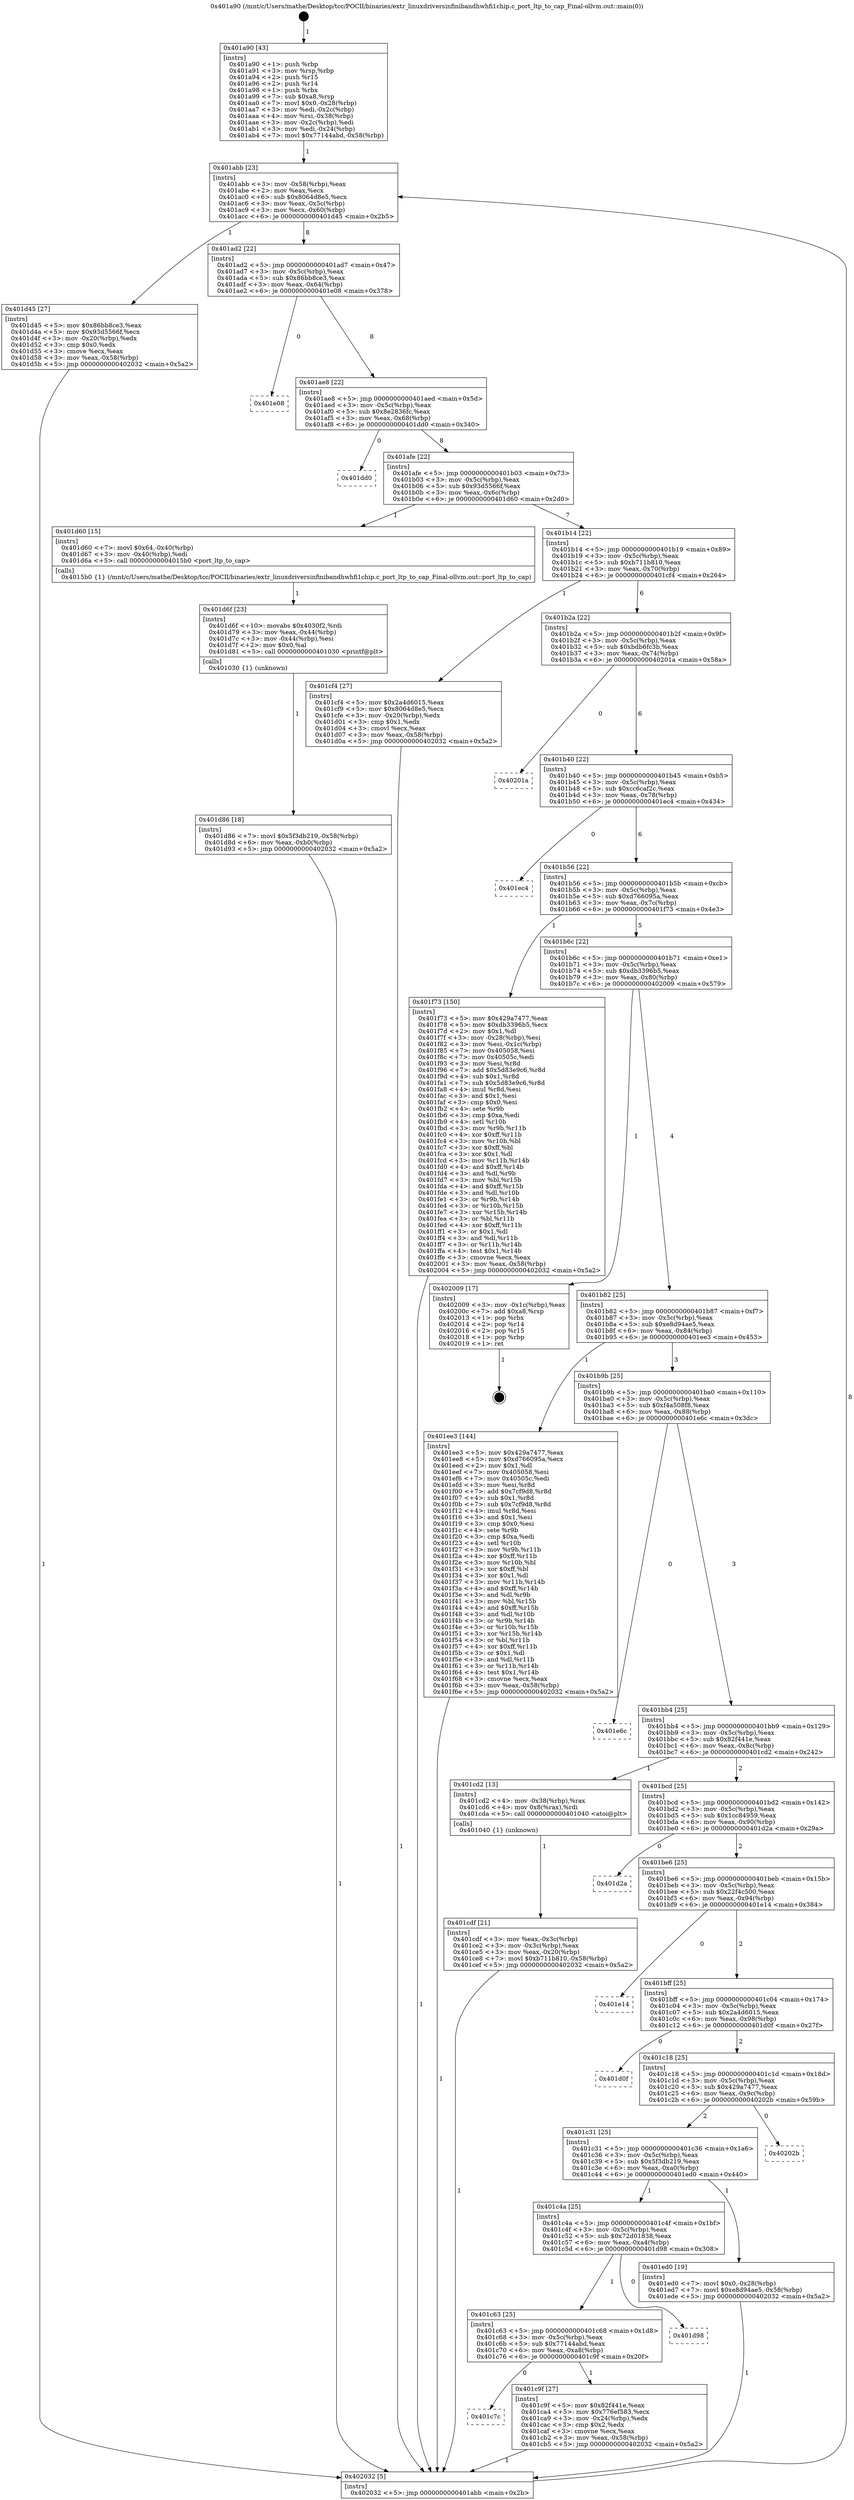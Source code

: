 digraph "0x401a90" {
  label = "0x401a90 (/mnt/c/Users/mathe/Desktop/tcc/POCII/binaries/extr_linuxdriversinfinibandhwhfi1chip.c_port_ltp_to_cap_Final-ollvm.out::main(0))"
  labelloc = "t"
  node[shape=record]

  Entry [label="",width=0.3,height=0.3,shape=circle,fillcolor=black,style=filled]
  "0x401abb" [label="{
     0x401abb [23]\l
     | [instrs]\l
     &nbsp;&nbsp;0x401abb \<+3\>: mov -0x58(%rbp),%eax\l
     &nbsp;&nbsp;0x401abe \<+2\>: mov %eax,%ecx\l
     &nbsp;&nbsp;0x401ac0 \<+6\>: sub $0x8064d8e5,%ecx\l
     &nbsp;&nbsp;0x401ac6 \<+3\>: mov %eax,-0x5c(%rbp)\l
     &nbsp;&nbsp;0x401ac9 \<+3\>: mov %ecx,-0x60(%rbp)\l
     &nbsp;&nbsp;0x401acc \<+6\>: je 0000000000401d45 \<main+0x2b5\>\l
  }"]
  "0x401d45" [label="{
     0x401d45 [27]\l
     | [instrs]\l
     &nbsp;&nbsp;0x401d45 \<+5\>: mov $0x86bb8ce3,%eax\l
     &nbsp;&nbsp;0x401d4a \<+5\>: mov $0x93d5566f,%ecx\l
     &nbsp;&nbsp;0x401d4f \<+3\>: mov -0x20(%rbp),%edx\l
     &nbsp;&nbsp;0x401d52 \<+3\>: cmp $0x0,%edx\l
     &nbsp;&nbsp;0x401d55 \<+3\>: cmove %ecx,%eax\l
     &nbsp;&nbsp;0x401d58 \<+3\>: mov %eax,-0x58(%rbp)\l
     &nbsp;&nbsp;0x401d5b \<+5\>: jmp 0000000000402032 \<main+0x5a2\>\l
  }"]
  "0x401ad2" [label="{
     0x401ad2 [22]\l
     | [instrs]\l
     &nbsp;&nbsp;0x401ad2 \<+5\>: jmp 0000000000401ad7 \<main+0x47\>\l
     &nbsp;&nbsp;0x401ad7 \<+3\>: mov -0x5c(%rbp),%eax\l
     &nbsp;&nbsp;0x401ada \<+5\>: sub $0x86bb8ce3,%eax\l
     &nbsp;&nbsp;0x401adf \<+3\>: mov %eax,-0x64(%rbp)\l
     &nbsp;&nbsp;0x401ae2 \<+6\>: je 0000000000401e08 \<main+0x378\>\l
  }"]
  Exit [label="",width=0.3,height=0.3,shape=circle,fillcolor=black,style=filled,peripheries=2]
  "0x401e08" [label="{
     0x401e08\l
  }", style=dashed]
  "0x401ae8" [label="{
     0x401ae8 [22]\l
     | [instrs]\l
     &nbsp;&nbsp;0x401ae8 \<+5\>: jmp 0000000000401aed \<main+0x5d\>\l
     &nbsp;&nbsp;0x401aed \<+3\>: mov -0x5c(%rbp),%eax\l
     &nbsp;&nbsp;0x401af0 \<+5\>: sub $0x8e2836fc,%eax\l
     &nbsp;&nbsp;0x401af5 \<+3\>: mov %eax,-0x68(%rbp)\l
     &nbsp;&nbsp;0x401af8 \<+6\>: je 0000000000401dd0 \<main+0x340\>\l
  }"]
  "0x401d86" [label="{
     0x401d86 [18]\l
     | [instrs]\l
     &nbsp;&nbsp;0x401d86 \<+7\>: movl $0x5f3db219,-0x58(%rbp)\l
     &nbsp;&nbsp;0x401d8d \<+6\>: mov %eax,-0xb0(%rbp)\l
     &nbsp;&nbsp;0x401d93 \<+5\>: jmp 0000000000402032 \<main+0x5a2\>\l
  }"]
  "0x401dd0" [label="{
     0x401dd0\l
  }", style=dashed]
  "0x401afe" [label="{
     0x401afe [22]\l
     | [instrs]\l
     &nbsp;&nbsp;0x401afe \<+5\>: jmp 0000000000401b03 \<main+0x73\>\l
     &nbsp;&nbsp;0x401b03 \<+3\>: mov -0x5c(%rbp),%eax\l
     &nbsp;&nbsp;0x401b06 \<+5\>: sub $0x93d5566f,%eax\l
     &nbsp;&nbsp;0x401b0b \<+3\>: mov %eax,-0x6c(%rbp)\l
     &nbsp;&nbsp;0x401b0e \<+6\>: je 0000000000401d60 \<main+0x2d0\>\l
  }"]
  "0x401d6f" [label="{
     0x401d6f [23]\l
     | [instrs]\l
     &nbsp;&nbsp;0x401d6f \<+10\>: movabs $0x4030f2,%rdi\l
     &nbsp;&nbsp;0x401d79 \<+3\>: mov %eax,-0x44(%rbp)\l
     &nbsp;&nbsp;0x401d7c \<+3\>: mov -0x44(%rbp),%esi\l
     &nbsp;&nbsp;0x401d7f \<+2\>: mov $0x0,%al\l
     &nbsp;&nbsp;0x401d81 \<+5\>: call 0000000000401030 \<printf@plt\>\l
     | [calls]\l
     &nbsp;&nbsp;0x401030 \{1\} (unknown)\l
  }"]
  "0x401d60" [label="{
     0x401d60 [15]\l
     | [instrs]\l
     &nbsp;&nbsp;0x401d60 \<+7\>: movl $0x64,-0x40(%rbp)\l
     &nbsp;&nbsp;0x401d67 \<+3\>: mov -0x40(%rbp),%edi\l
     &nbsp;&nbsp;0x401d6a \<+5\>: call 00000000004015b0 \<port_ltp_to_cap\>\l
     | [calls]\l
     &nbsp;&nbsp;0x4015b0 \{1\} (/mnt/c/Users/mathe/Desktop/tcc/POCII/binaries/extr_linuxdriversinfinibandhwhfi1chip.c_port_ltp_to_cap_Final-ollvm.out::port_ltp_to_cap)\l
  }"]
  "0x401b14" [label="{
     0x401b14 [22]\l
     | [instrs]\l
     &nbsp;&nbsp;0x401b14 \<+5\>: jmp 0000000000401b19 \<main+0x89\>\l
     &nbsp;&nbsp;0x401b19 \<+3\>: mov -0x5c(%rbp),%eax\l
     &nbsp;&nbsp;0x401b1c \<+5\>: sub $0xb711b810,%eax\l
     &nbsp;&nbsp;0x401b21 \<+3\>: mov %eax,-0x70(%rbp)\l
     &nbsp;&nbsp;0x401b24 \<+6\>: je 0000000000401cf4 \<main+0x264\>\l
  }"]
  "0x401cdf" [label="{
     0x401cdf [21]\l
     | [instrs]\l
     &nbsp;&nbsp;0x401cdf \<+3\>: mov %eax,-0x3c(%rbp)\l
     &nbsp;&nbsp;0x401ce2 \<+3\>: mov -0x3c(%rbp),%eax\l
     &nbsp;&nbsp;0x401ce5 \<+3\>: mov %eax,-0x20(%rbp)\l
     &nbsp;&nbsp;0x401ce8 \<+7\>: movl $0xb711b810,-0x58(%rbp)\l
     &nbsp;&nbsp;0x401cef \<+5\>: jmp 0000000000402032 \<main+0x5a2\>\l
  }"]
  "0x401cf4" [label="{
     0x401cf4 [27]\l
     | [instrs]\l
     &nbsp;&nbsp;0x401cf4 \<+5\>: mov $0x2a4d6015,%eax\l
     &nbsp;&nbsp;0x401cf9 \<+5\>: mov $0x8064d8e5,%ecx\l
     &nbsp;&nbsp;0x401cfe \<+3\>: mov -0x20(%rbp),%edx\l
     &nbsp;&nbsp;0x401d01 \<+3\>: cmp $0x1,%edx\l
     &nbsp;&nbsp;0x401d04 \<+3\>: cmovl %ecx,%eax\l
     &nbsp;&nbsp;0x401d07 \<+3\>: mov %eax,-0x58(%rbp)\l
     &nbsp;&nbsp;0x401d0a \<+5\>: jmp 0000000000402032 \<main+0x5a2\>\l
  }"]
  "0x401b2a" [label="{
     0x401b2a [22]\l
     | [instrs]\l
     &nbsp;&nbsp;0x401b2a \<+5\>: jmp 0000000000401b2f \<main+0x9f\>\l
     &nbsp;&nbsp;0x401b2f \<+3\>: mov -0x5c(%rbp),%eax\l
     &nbsp;&nbsp;0x401b32 \<+5\>: sub $0xbdb6fc3b,%eax\l
     &nbsp;&nbsp;0x401b37 \<+3\>: mov %eax,-0x74(%rbp)\l
     &nbsp;&nbsp;0x401b3a \<+6\>: je 000000000040201a \<main+0x58a\>\l
  }"]
  "0x401a90" [label="{
     0x401a90 [43]\l
     | [instrs]\l
     &nbsp;&nbsp;0x401a90 \<+1\>: push %rbp\l
     &nbsp;&nbsp;0x401a91 \<+3\>: mov %rsp,%rbp\l
     &nbsp;&nbsp;0x401a94 \<+2\>: push %r15\l
     &nbsp;&nbsp;0x401a96 \<+2\>: push %r14\l
     &nbsp;&nbsp;0x401a98 \<+1\>: push %rbx\l
     &nbsp;&nbsp;0x401a99 \<+7\>: sub $0xa8,%rsp\l
     &nbsp;&nbsp;0x401aa0 \<+7\>: movl $0x0,-0x28(%rbp)\l
     &nbsp;&nbsp;0x401aa7 \<+3\>: mov %edi,-0x2c(%rbp)\l
     &nbsp;&nbsp;0x401aaa \<+4\>: mov %rsi,-0x38(%rbp)\l
     &nbsp;&nbsp;0x401aae \<+3\>: mov -0x2c(%rbp),%edi\l
     &nbsp;&nbsp;0x401ab1 \<+3\>: mov %edi,-0x24(%rbp)\l
     &nbsp;&nbsp;0x401ab4 \<+7\>: movl $0x77144abd,-0x58(%rbp)\l
  }"]
  "0x40201a" [label="{
     0x40201a\l
  }", style=dashed]
  "0x401b40" [label="{
     0x401b40 [22]\l
     | [instrs]\l
     &nbsp;&nbsp;0x401b40 \<+5\>: jmp 0000000000401b45 \<main+0xb5\>\l
     &nbsp;&nbsp;0x401b45 \<+3\>: mov -0x5c(%rbp),%eax\l
     &nbsp;&nbsp;0x401b48 \<+5\>: sub $0xcc6caf2c,%eax\l
     &nbsp;&nbsp;0x401b4d \<+3\>: mov %eax,-0x78(%rbp)\l
     &nbsp;&nbsp;0x401b50 \<+6\>: je 0000000000401ec4 \<main+0x434\>\l
  }"]
  "0x402032" [label="{
     0x402032 [5]\l
     | [instrs]\l
     &nbsp;&nbsp;0x402032 \<+5\>: jmp 0000000000401abb \<main+0x2b\>\l
  }"]
  "0x401ec4" [label="{
     0x401ec4\l
  }", style=dashed]
  "0x401b56" [label="{
     0x401b56 [22]\l
     | [instrs]\l
     &nbsp;&nbsp;0x401b56 \<+5\>: jmp 0000000000401b5b \<main+0xcb\>\l
     &nbsp;&nbsp;0x401b5b \<+3\>: mov -0x5c(%rbp),%eax\l
     &nbsp;&nbsp;0x401b5e \<+5\>: sub $0xd766095a,%eax\l
     &nbsp;&nbsp;0x401b63 \<+3\>: mov %eax,-0x7c(%rbp)\l
     &nbsp;&nbsp;0x401b66 \<+6\>: je 0000000000401f73 \<main+0x4e3\>\l
  }"]
  "0x401c7c" [label="{
     0x401c7c\l
  }", style=dashed]
  "0x401f73" [label="{
     0x401f73 [150]\l
     | [instrs]\l
     &nbsp;&nbsp;0x401f73 \<+5\>: mov $0x429a7477,%eax\l
     &nbsp;&nbsp;0x401f78 \<+5\>: mov $0xdb3396b5,%ecx\l
     &nbsp;&nbsp;0x401f7d \<+2\>: mov $0x1,%dl\l
     &nbsp;&nbsp;0x401f7f \<+3\>: mov -0x28(%rbp),%esi\l
     &nbsp;&nbsp;0x401f82 \<+3\>: mov %esi,-0x1c(%rbp)\l
     &nbsp;&nbsp;0x401f85 \<+7\>: mov 0x405058,%esi\l
     &nbsp;&nbsp;0x401f8c \<+7\>: mov 0x40505c,%edi\l
     &nbsp;&nbsp;0x401f93 \<+3\>: mov %esi,%r8d\l
     &nbsp;&nbsp;0x401f96 \<+7\>: add $0x5d83e9c6,%r8d\l
     &nbsp;&nbsp;0x401f9d \<+4\>: sub $0x1,%r8d\l
     &nbsp;&nbsp;0x401fa1 \<+7\>: sub $0x5d83e9c6,%r8d\l
     &nbsp;&nbsp;0x401fa8 \<+4\>: imul %r8d,%esi\l
     &nbsp;&nbsp;0x401fac \<+3\>: and $0x1,%esi\l
     &nbsp;&nbsp;0x401faf \<+3\>: cmp $0x0,%esi\l
     &nbsp;&nbsp;0x401fb2 \<+4\>: sete %r9b\l
     &nbsp;&nbsp;0x401fb6 \<+3\>: cmp $0xa,%edi\l
     &nbsp;&nbsp;0x401fb9 \<+4\>: setl %r10b\l
     &nbsp;&nbsp;0x401fbd \<+3\>: mov %r9b,%r11b\l
     &nbsp;&nbsp;0x401fc0 \<+4\>: xor $0xff,%r11b\l
     &nbsp;&nbsp;0x401fc4 \<+3\>: mov %r10b,%bl\l
     &nbsp;&nbsp;0x401fc7 \<+3\>: xor $0xff,%bl\l
     &nbsp;&nbsp;0x401fca \<+3\>: xor $0x1,%dl\l
     &nbsp;&nbsp;0x401fcd \<+3\>: mov %r11b,%r14b\l
     &nbsp;&nbsp;0x401fd0 \<+4\>: and $0xff,%r14b\l
     &nbsp;&nbsp;0x401fd4 \<+3\>: and %dl,%r9b\l
     &nbsp;&nbsp;0x401fd7 \<+3\>: mov %bl,%r15b\l
     &nbsp;&nbsp;0x401fda \<+4\>: and $0xff,%r15b\l
     &nbsp;&nbsp;0x401fde \<+3\>: and %dl,%r10b\l
     &nbsp;&nbsp;0x401fe1 \<+3\>: or %r9b,%r14b\l
     &nbsp;&nbsp;0x401fe4 \<+3\>: or %r10b,%r15b\l
     &nbsp;&nbsp;0x401fe7 \<+3\>: xor %r15b,%r14b\l
     &nbsp;&nbsp;0x401fea \<+3\>: or %bl,%r11b\l
     &nbsp;&nbsp;0x401fed \<+4\>: xor $0xff,%r11b\l
     &nbsp;&nbsp;0x401ff1 \<+3\>: or $0x1,%dl\l
     &nbsp;&nbsp;0x401ff4 \<+3\>: and %dl,%r11b\l
     &nbsp;&nbsp;0x401ff7 \<+3\>: or %r11b,%r14b\l
     &nbsp;&nbsp;0x401ffa \<+4\>: test $0x1,%r14b\l
     &nbsp;&nbsp;0x401ffe \<+3\>: cmovne %ecx,%eax\l
     &nbsp;&nbsp;0x402001 \<+3\>: mov %eax,-0x58(%rbp)\l
     &nbsp;&nbsp;0x402004 \<+5\>: jmp 0000000000402032 \<main+0x5a2\>\l
  }"]
  "0x401b6c" [label="{
     0x401b6c [22]\l
     | [instrs]\l
     &nbsp;&nbsp;0x401b6c \<+5\>: jmp 0000000000401b71 \<main+0xe1\>\l
     &nbsp;&nbsp;0x401b71 \<+3\>: mov -0x5c(%rbp),%eax\l
     &nbsp;&nbsp;0x401b74 \<+5\>: sub $0xdb3396b5,%eax\l
     &nbsp;&nbsp;0x401b79 \<+3\>: mov %eax,-0x80(%rbp)\l
     &nbsp;&nbsp;0x401b7c \<+6\>: je 0000000000402009 \<main+0x579\>\l
  }"]
  "0x401c9f" [label="{
     0x401c9f [27]\l
     | [instrs]\l
     &nbsp;&nbsp;0x401c9f \<+5\>: mov $0x82f441e,%eax\l
     &nbsp;&nbsp;0x401ca4 \<+5\>: mov $0x776ef583,%ecx\l
     &nbsp;&nbsp;0x401ca9 \<+3\>: mov -0x24(%rbp),%edx\l
     &nbsp;&nbsp;0x401cac \<+3\>: cmp $0x2,%edx\l
     &nbsp;&nbsp;0x401caf \<+3\>: cmovne %ecx,%eax\l
     &nbsp;&nbsp;0x401cb2 \<+3\>: mov %eax,-0x58(%rbp)\l
     &nbsp;&nbsp;0x401cb5 \<+5\>: jmp 0000000000402032 \<main+0x5a2\>\l
  }"]
  "0x402009" [label="{
     0x402009 [17]\l
     | [instrs]\l
     &nbsp;&nbsp;0x402009 \<+3\>: mov -0x1c(%rbp),%eax\l
     &nbsp;&nbsp;0x40200c \<+7\>: add $0xa8,%rsp\l
     &nbsp;&nbsp;0x402013 \<+1\>: pop %rbx\l
     &nbsp;&nbsp;0x402014 \<+2\>: pop %r14\l
     &nbsp;&nbsp;0x402016 \<+2\>: pop %r15\l
     &nbsp;&nbsp;0x402018 \<+1\>: pop %rbp\l
     &nbsp;&nbsp;0x402019 \<+1\>: ret\l
  }"]
  "0x401b82" [label="{
     0x401b82 [25]\l
     | [instrs]\l
     &nbsp;&nbsp;0x401b82 \<+5\>: jmp 0000000000401b87 \<main+0xf7\>\l
     &nbsp;&nbsp;0x401b87 \<+3\>: mov -0x5c(%rbp),%eax\l
     &nbsp;&nbsp;0x401b8a \<+5\>: sub $0xe8d94ae5,%eax\l
     &nbsp;&nbsp;0x401b8f \<+6\>: mov %eax,-0x84(%rbp)\l
     &nbsp;&nbsp;0x401b95 \<+6\>: je 0000000000401ee3 \<main+0x453\>\l
  }"]
  "0x401c63" [label="{
     0x401c63 [25]\l
     | [instrs]\l
     &nbsp;&nbsp;0x401c63 \<+5\>: jmp 0000000000401c68 \<main+0x1d8\>\l
     &nbsp;&nbsp;0x401c68 \<+3\>: mov -0x5c(%rbp),%eax\l
     &nbsp;&nbsp;0x401c6b \<+5\>: sub $0x77144abd,%eax\l
     &nbsp;&nbsp;0x401c70 \<+6\>: mov %eax,-0xa8(%rbp)\l
     &nbsp;&nbsp;0x401c76 \<+6\>: je 0000000000401c9f \<main+0x20f\>\l
  }"]
  "0x401ee3" [label="{
     0x401ee3 [144]\l
     | [instrs]\l
     &nbsp;&nbsp;0x401ee3 \<+5\>: mov $0x429a7477,%eax\l
     &nbsp;&nbsp;0x401ee8 \<+5\>: mov $0xd766095a,%ecx\l
     &nbsp;&nbsp;0x401eed \<+2\>: mov $0x1,%dl\l
     &nbsp;&nbsp;0x401eef \<+7\>: mov 0x405058,%esi\l
     &nbsp;&nbsp;0x401ef6 \<+7\>: mov 0x40505c,%edi\l
     &nbsp;&nbsp;0x401efd \<+3\>: mov %esi,%r8d\l
     &nbsp;&nbsp;0x401f00 \<+7\>: add $0x7cf9d8,%r8d\l
     &nbsp;&nbsp;0x401f07 \<+4\>: sub $0x1,%r8d\l
     &nbsp;&nbsp;0x401f0b \<+7\>: sub $0x7cf9d8,%r8d\l
     &nbsp;&nbsp;0x401f12 \<+4\>: imul %r8d,%esi\l
     &nbsp;&nbsp;0x401f16 \<+3\>: and $0x1,%esi\l
     &nbsp;&nbsp;0x401f19 \<+3\>: cmp $0x0,%esi\l
     &nbsp;&nbsp;0x401f1c \<+4\>: sete %r9b\l
     &nbsp;&nbsp;0x401f20 \<+3\>: cmp $0xa,%edi\l
     &nbsp;&nbsp;0x401f23 \<+4\>: setl %r10b\l
     &nbsp;&nbsp;0x401f27 \<+3\>: mov %r9b,%r11b\l
     &nbsp;&nbsp;0x401f2a \<+4\>: xor $0xff,%r11b\l
     &nbsp;&nbsp;0x401f2e \<+3\>: mov %r10b,%bl\l
     &nbsp;&nbsp;0x401f31 \<+3\>: xor $0xff,%bl\l
     &nbsp;&nbsp;0x401f34 \<+3\>: xor $0x1,%dl\l
     &nbsp;&nbsp;0x401f37 \<+3\>: mov %r11b,%r14b\l
     &nbsp;&nbsp;0x401f3a \<+4\>: and $0xff,%r14b\l
     &nbsp;&nbsp;0x401f3e \<+3\>: and %dl,%r9b\l
     &nbsp;&nbsp;0x401f41 \<+3\>: mov %bl,%r15b\l
     &nbsp;&nbsp;0x401f44 \<+4\>: and $0xff,%r15b\l
     &nbsp;&nbsp;0x401f48 \<+3\>: and %dl,%r10b\l
     &nbsp;&nbsp;0x401f4b \<+3\>: or %r9b,%r14b\l
     &nbsp;&nbsp;0x401f4e \<+3\>: or %r10b,%r15b\l
     &nbsp;&nbsp;0x401f51 \<+3\>: xor %r15b,%r14b\l
     &nbsp;&nbsp;0x401f54 \<+3\>: or %bl,%r11b\l
     &nbsp;&nbsp;0x401f57 \<+4\>: xor $0xff,%r11b\l
     &nbsp;&nbsp;0x401f5b \<+3\>: or $0x1,%dl\l
     &nbsp;&nbsp;0x401f5e \<+3\>: and %dl,%r11b\l
     &nbsp;&nbsp;0x401f61 \<+3\>: or %r11b,%r14b\l
     &nbsp;&nbsp;0x401f64 \<+4\>: test $0x1,%r14b\l
     &nbsp;&nbsp;0x401f68 \<+3\>: cmovne %ecx,%eax\l
     &nbsp;&nbsp;0x401f6b \<+3\>: mov %eax,-0x58(%rbp)\l
     &nbsp;&nbsp;0x401f6e \<+5\>: jmp 0000000000402032 \<main+0x5a2\>\l
  }"]
  "0x401b9b" [label="{
     0x401b9b [25]\l
     | [instrs]\l
     &nbsp;&nbsp;0x401b9b \<+5\>: jmp 0000000000401ba0 \<main+0x110\>\l
     &nbsp;&nbsp;0x401ba0 \<+3\>: mov -0x5c(%rbp),%eax\l
     &nbsp;&nbsp;0x401ba3 \<+5\>: sub $0xf4a508f8,%eax\l
     &nbsp;&nbsp;0x401ba8 \<+6\>: mov %eax,-0x88(%rbp)\l
     &nbsp;&nbsp;0x401bae \<+6\>: je 0000000000401e6c \<main+0x3dc\>\l
  }"]
  "0x401d98" [label="{
     0x401d98\l
  }", style=dashed]
  "0x401e6c" [label="{
     0x401e6c\l
  }", style=dashed]
  "0x401bb4" [label="{
     0x401bb4 [25]\l
     | [instrs]\l
     &nbsp;&nbsp;0x401bb4 \<+5\>: jmp 0000000000401bb9 \<main+0x129\>\l
     &nbsp;&nbsp;0x401bb9 \<+3\>: mov -0x5c(%rbp),%eax\l
     &nbsp;&nbsp;0x401bbc \<+5\>: sub $0x82f441e,%eax\l
     &nbsp;&nbsp;0x401bc1 \<+6\>: mov %eax,-0x8c(%rbp)\l
     &nbsp;&nbsp;0x401bc7 \<+6\>: je 0000000000401cd2 \<main+0x242\>\l
  }"]
  "0x401c4a" [label="{
     0x401c4a [25]\l
     | [instrs]\l
     &nbsp;&nbsp;0x401c4a \<+5\>: jmp 0000000000401c4f \<main+0x1bf\>\l
     &nbsp;&nbsp;0x401c4f \<+3\>: mov -0x5c(%rbp),%eax\l
     &nbsp;&nbsp;0x401c52 \<+5\>: sub $0x72d01838,%eax\l
     &nbsp;&nbsp;0x401c57 \<+6\>: mov %eax,-0xa4(%rbp)\l
     &nbsp;&nbsp;0x401c5d \<+6\>: je 0000000000401d98 \<main+0x308\>\l
  }"]
  "0x401cd2" [label="{
     0x401cd2 [13]\l
     | [instrs]\l
     &nbsp;&nbsp;0x401cd2 \<+4\>: mov -0x38(%rbp),%rax\l
     &nbsp;&nbsp;0x401cd6 \<+4\>: mov 0x8(%rax),%rdi\l
     &nbsp;&nbsp;0x401cda \<+5\>: call 0000000000401040 \<atoi@plt\>\l
     | [calls]\l
     &nbsp;&nbsp;0x401040 \{1\} (unknown)\l
  }"]
  "0x401bcd" [label="{
     0x401bcd [25]\l
     | [instrs]\l
     &nbsp;&nbsp;0x401bcd \<+5\>: jmp 0000000000401bd2 \<main+0x142\>\l
     &nbsp;&nbsp;0x401bd2 \<+3\>: mov -0x5c(%rbp),%eax\l
     &nbsp;&nbsp;0x401bd5 \<+5\>: sub $0x1cc84959,%eax\l
     &nbsp;&nbsp;0x401bda \<+6\>: mov %eax,-0x90(%rbp)\l
     &nbsp;&nbsp;0x401be0 \<+6\>: je 0000000000401d2a \<main+0x29a\>\l
  }"]
  "0x401ed0" [label="{
     0x401ed0 [19]\l
     | [instrs]\l
     &nbsp;&nbsp;0x401ed0 \<+7\>: movl $0x0,-0x28(%rbp)\l
     &nbsp;&nbsp;0x401ed7 \<+7\>: movl $0xe8d94ae5,-0x58(%rbp)\l
     &nbsp;&nbsp;0x401ede \<+5\>: jmp 0000000000402032 \<main+0x5a2\>\l
  }"]
  "0x401d2a" [label="{
     0x401d2a\l
  }", style=dashed]
  "0x401be6" [label="{
     0x401be6 [25]\l
     | [instrs]\l
     &nbsp;&nbsp;0x401be6 \<+5\>: jmp 0000000000401beb \<main+0x15b\>\l
     &nbsp;&nbsp;0x401beb \<+3\>: mov -0x5c(%rbp),%eax\l
     &nbsp;&nbsp;0x401bee \<+5\>: sub $0x22f4c500,%eax\l
     &nbsp;&nbsp;0x401bf3 \<+6\>: mov %eax,-0x94(%rbp)\l
     &nbsp;&nbsp;0x401bf9 \<+6\>: je 0000000000401e14 \<main+0x384\>\l
  }"]
  "0x401c31" [label="{
     0x401c31 [25]\l
     | [instrs]\l
     &nbsp;&nbsp;0x401c31 \<+5\>: jmp 0000000000401c36 \<main+0x1a6\>\l
     &nbsp;&nbsp;0x401c36 \<+3\>: mov -0x5c(%rbp),%eax\l
     &nbsp;&nbsp;0x401c39 \<+5\>: sub $0x5f3db219,%eax\l
     &nbsp;&nbsp;0x401c3e \<+6\>: mov %eax,-0xa0(%rbp)\l
     &nbsp;&nbsp;0x401c44 \<+6\>: je 0000000000401ed0 \<main+0x440\>\l
  }"]
  "0x401e14" [label="{
     0x401e14\l
  }", style=dashed]
  "0x401bff" [label="{
     0x401bff [25]\l
     | [instrs]\l
     &nbsp;&nbsp;0x401bff \<+5\>: jmp 0000000000401c04 \<main+0x174\>\l
     &nbsp;&nbsp;0x401c04 \<+3\>: mov -0x5c(%rbp),%eax\l
     &nbsp;&nbsp;0x401c07 \<+5\>: sub $0x2a4d6015,%eax\l
     &nbsp;&nbsp;0x401c0c \<+6\>: mov %eax,-0x98(%rbp)\l
     &nbsp;&nbsp;0x401c12 \<+6\>: je 0000000000401d0f \<main+0x27f\>\l
  }"]
  "0x40202b" [label="{
     0x40202b\l
  }", style=dashed]
  "0x401d0f" [label="{
     0x401d0f\l
  }", style=dashed]
  "0x401c18" [label="{
     0x401c18 [25]\l
     | [instrs]\l
     &nbsp;&nbsp;0x401c18 \<+5\>: jmp 0000000000401c1d \<main+0x18d\>\l
     &nbsp;&nbsp;0x401c1d \<+3\>: mov -0x5c(%rbp),%eax\l
     &nbsp;&nbsp;0x401c20 \<+5\>: sub $0x429a7477,%eax\l
     &nbsp;&nbsp;0x401c25 \<+6\>: mov %eax,-0x9c(%rbp)\l
     &nbsp;&nbsp;0x401c2b \<+6\>: je 000000000040202b \<main+0x59b\>\l
  }"]
  Entry -> "0x401a90" [label=" 1"]
  "0x401abb" -> "0x401d45" [label=" 1"]
  "0x401abb" -> "0x401ad2" [label=" 8"]
  "0x402009" -> Exit [label=" 1"]
  "0x401ad2" -> "0x401e08" [label=" 0"]
  "0x401ad2" -> "0x401ae8" [label=" 8"]
  "0x401f73" -> "0x402032" [label=" 1"]
  "0x401ae8" -> "0x401dd0" [label=" 0"]
  "0x401ae8" -> "0x401afe" [label=" 8"]
  "0x401ee3" -> "0x402032" [label=" 1"]
  "0x401afe" -> "0x401d60" [label=" 1"]
  "0x401afe" -> "0x401b14" [label=" 7"]
  "0x401ed0" -> "0x402032" [label=" 1"]
  "0x401b14" -> "0x401cf4" [label=" 1"]
  "0x401b14" -> "0x401b2a" [label=" 6"]
  "0x401d86" -> "0x402032" [label=" 1"]
  "0x401b2a" -> "0x40201a" [label=" 0"]
  "0x401b2a" -> "0x401b40" [label=" 6"]
  "0x401d6f" -> "0x401d86" [label=" 1"]
  "0x401b40" -> "0x401ec4" [label=" 0"]
  "0x401b40" -> "0x401b56" [label=" 6"]
  "0x401d60" -> "0x401d6f" [label=" 1"]
  "0x401b56" -> "0x401f73" [label=" 1"]
  "0x401b56" -> "0x401b6c" [label=" 5"]
  "0x401d45" -> "0x402032" [label=" 1"]
  "0x401b6c" -> "0x402009" [label=" 1"]
  "0x401b6c" -> "0x401b82" [label=" 4"]
  "0x401cf4" -> "0x402032" [label=" 1"]
  "0x401b82" -> "0x401ee3" [label=" 1"]
  "0x401b82" -> "0x401b9b" [label=" 3"]
  "0x401cd2" -> "0x401cdf" [label=" 1"]
  "0x401b9b" -> "0x401e6c" [label=" 0"]
  "0x401b9b" -> "0x401bb4" [label=" 3"]
  "0x402032" -> "0x401abb" [label=" 8"]
  "0x401bb4" -> "0x401cd2" [label=" 1"]
  "0x401bb4" -> "0x401bcd" [label=" 2"]
  "0x401c9f" -> "0x402032" [label=" 1"]
  "0x401bcd" -> "0x401d2a" [label=" 0"]
  "0x401bcd" -> "0x401be6" [label=" 2"]
  "0x401c63" -> "0x401c7c" [label=" 0"]
  "0x401be6" -> "0x401e14" [label=" 0"]
  "0x401be6" -> "0x401bff" [label=" 2"]
  "0x401cdf" -> "0x402032" [label=" 1"]
  "0x401bff" -> "0x401d0f" [label=" 0"]
  "0x401bff" -> "0x401c18" [label=" 2"]
  "0x401c4a" -> "0x401c63" [label=" 1"]
  "0x401c18" -> "0x40202b" [label=" 0"]
  "0x401c18" -> "0x401c31" [label=" 2"]
  "0x401c63" -> "0x401c9f" [label=" 1"]
  "0x401c31" -> "0x401ed0" [label=" 1"]
  "0x401c31" -> "0x401c4a" [label=" 1"]
  "0x401a90" -> "0x401abb" [label=" 1"]
  "0x401c4a" -> "0x401d98" [label=" 0"]
}
